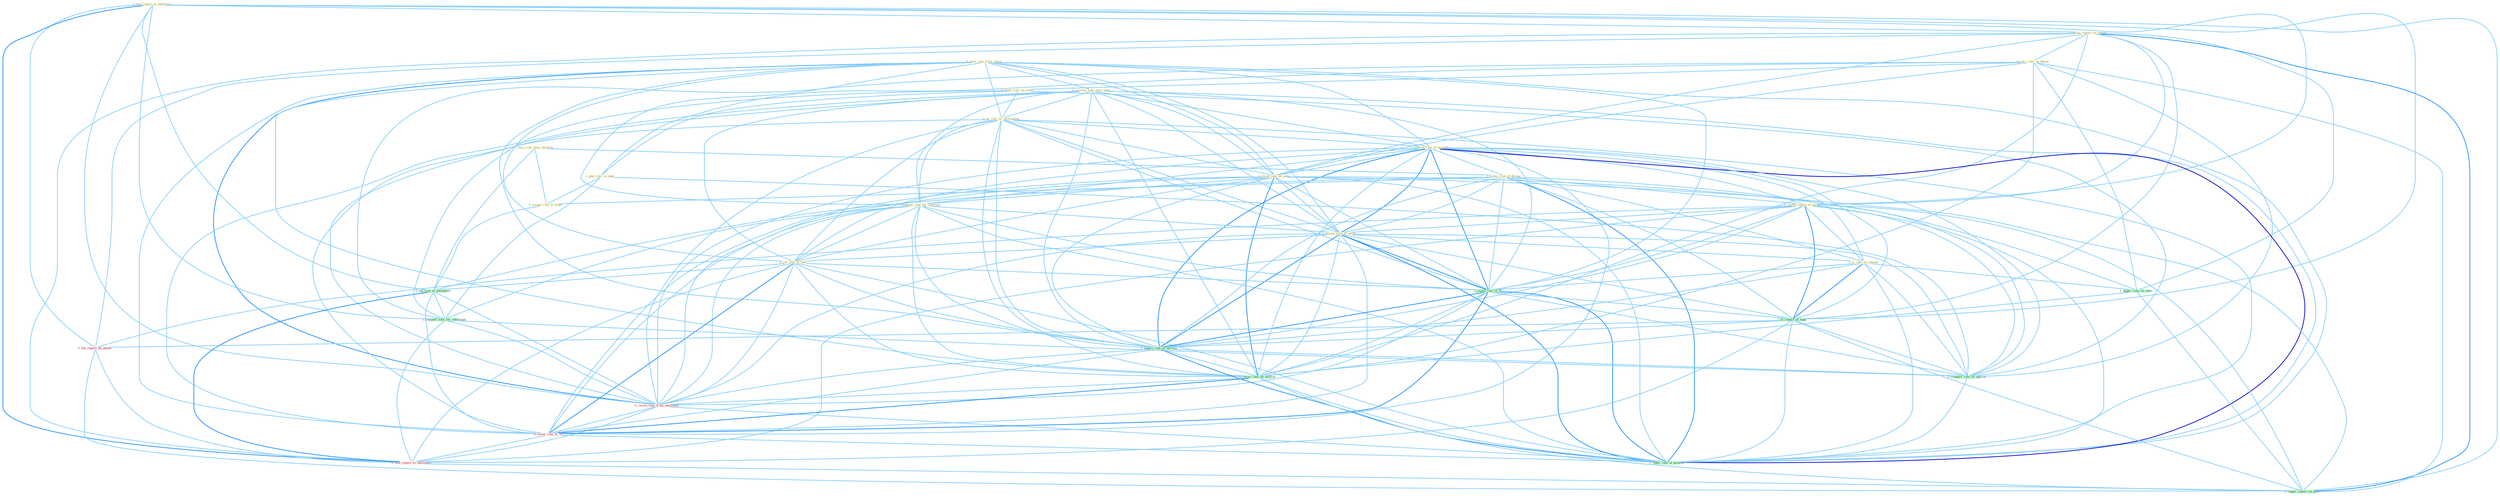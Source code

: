 Graph G{ 
    node
    [shape=polygon,style=filled,width=.5,height=.06,color="#BDFCC9",fixedsize=true,fontsize=4,
    fontcolor="#2f4f4f"];
    {node
    [color="#ffffe0", fontcolor="#8b7d6b"] "0_earn_rate_from_agenc " "1_told_report_at_entitynam " "1_face_risk_than_children " "1_releas_report_on_extent " "0_serv_role_on_bench " "0_ignor_role_as_sourc " "0_increas_rate_over_time " "1_plai_role_in_oper " "0_us_rate_as_instrument " "1_underst_rate_of_growth " "1_reset_rate_on_note " "1_reduc_risk_of_diseas " "1_announc_rate_for_yearnum " "0_accept_risk_in_order " "1_credit_report_of_genocid " "1_assum_rate_of_inflat " "0_cut_rate_to_hold " "1_is_rule_of_journal "}
{node [color="#fff0f5", fontcolor="#b22222"] "0_receiv_rate_from_entitynam " "0_file_report_by_phone " "0_lower_rate_to_% " "0_sent_report_to_entitynam "}
edge [color="#B0E2FF"];

	"0_earn_rate_from_agenc " -- "0_increas_rate_over_time " [w="1", color="#87cefa" ];
	"0_earn_rate_from_agenc " -- "0_us_rate_as_instrument " [w="1", color="#87cefa" ];
	"0_earn_rate_from_agenc " -- "1_underst_rate_of_growth " [w="1", color="#87cefa" ];
	"0_earn_rate_from_agenc " -- "1_reset_rate_on_note " [w="1", color="#87cefa" ];
	"0_earn_rate_from_agenc " -- "1_announc_rate_for_yearnum " [w="1", color="#87cefa" ];
	"0_earn_rate_from_agenc " -- "1_assum_rate_of_inflat " [w="1", color="#87cefa" ];
	"0_earn_rate_from_agenc " -- "0_cut_rate_to_hold " [w="1", color="#87cefa" ];
	"0_earn_rate_from_agenc " -- "1_reach_rate_of_% " [w="1", color="#87cefa" ];
	"0_earn_rate_from_agenc " -- "1_expect_rate_of_increas " [w="1", color="#87cefa" ];
	"0_earn_rate_from_agenc " -- "1_lower_rate_on_million " [w="1", color="#87cefa" ];
	"0_earn_rate_from_agenc " -- "0_receiv_rate_from_entitynam " [w="2", color="#1e90ff" , len=0.8];
	"0_earn_rate_from_agenc " -- "0_lower_rate_to_% " [w="1", color="#87cefa" ];
	"0_earn_rate_from_agenc " -- "1_reduc_rate_of_growth " [w="1", color="#87cefa" ];
	"1_told_report_at_entitynam " -- "1_releas_report_on_extent " [w="1", color="#87cefa" ];
	"1_told_report_at_entitynam " -- "1_credit_report_of_genocid " [w="1", color="#87cefa" ];
	"1_told_report_at_entitynam " -- "1_wa_risk_to_entitynam " [w="1", color="#87cefa" ];
	"1_told_report_at_entitynam " -- "1_support_role_for_entitynam " [w="1", color="#87cefa" ];
	"1_told_report_at_entitynam " -- "1_is_report_of_topic " [w="1", color="#87cefa" ];
	"1_told_report_at_entitynam " -- "0_receiv_rate_from_entitynam " [w="1", color="#87cefa" ];
	"1_told_report_at_entitynam " -- "0_file_report_by_phone " [w="1", color="#87cefa" ];
	"1_told_report_at_entitynam " -- "0_sent_report_to_entitynam " [w="2", color="#1e90ff" , len=0.8];
	"1_told_report_at_entitynam " -- "1_suppli_report_on_plan " [w="1", color="#87cefa" ];
	"1_face_risk_than_children " -- "1_reduc_risk_of_diseas " [w="1", color="#87cefa" ];
	"1_face_risk_than_children " -- "0_accept_risk_in_order " [w="1", color="#87cefa" ];
	"1_face_risk_than_children " -- "1_wa_risk_to_entitynam " [w="1", color="#87cefa" ];
	"1_releas_report_on_extent " -- "0_serv_role_on_bench " [w="1", color="#87cefa" ];
	"1_releas_report_on_extent " -- "1_reset_rate_on_note " [w="1", color="#87cefa" ];
	"1_releas_report_on_extent " -- "1_credit_report_of_genocid " [w="1", color="#87cefa" ];
	"1_releas_report_on_extent " -- "1_impos_rule_on_state " [w="1", color="#87cefa" ];
	"1_releas_report_on_extent " -- "1_is_report_of_topic " [w="1", color="#87cefa" ];
	"1_releas_report_on_extent " -- "1_lower_rate_on_million " [w="1", color="#87cefa" ];
	"1_releas_report_on_extent " -- "0_file_report_by_phone " [w="1", color="#87cefa" ];
	"1_releas_report_on_extent " -- "0_sent_report_to_entitynam " [w="1", color="#87cefa" ];
	"1_releas_report_on_extent " -- "1_suppli_report_on_plan " [w="2", color="#1e90ff" , len=0.8];
	"0_serv_role_on_bench " -- "0_ignor_role_as_sourc " [w="1", color="#87cefa" ];
	"0_serv_role_on_bench " -- "1_plai_role_in_oper " [w="1", color="#87cefa" ];
	"0_serv_role_on_bench " -- "1_reset_rate_on_note " [w="1", color="#87cefa" ];
	"0_serv_role_on_bench " -- "1_impos_rule_on_state " [w="1", color="#87cefa" ];
	"0_serv_role_on_bench " -- "1_support_role_for_entitynam " [w="1", color="#87cefa" ];
	"0_serv_role_on_bench " -- "1_reinforc_role_of_institut " [w="1", color="#87cefa" ];
	"0_serv_role_on_bench " -- "1_lower_rate_on_million " [w="1", color="#87cefa" ];
	"0_serv_role_on_bench " -- "1_suppli_report_on_plan " [w="1", color="#87cefa" ];
	"0_ignor_role_as_sourc " -- "1_plai_role_in_oper " [w="1", color="#87cefa" ];
	"0_ignor_role_as_sourc " -- "0_us_rate_as_instrument " [w="1", color="#87cefa" ];
	"0_ignor_role_as_sourc " -- "1_support_role_for_entitynam " [w="1", color="#87cefa" ];
	"0_ignor_role_as_sourc " -- "1_reinforc_role_of_institut " [w="1", color="#87cefa" ];
	"0_increas_rate_over_time " -- "0_us_rate_as_instrument " [w="1", color="#87cefa" ];
	"0_increas_rate_over_time " -- "1_underst_rate_of_growth " [w="1", color="#87cefa" ];
	"0_increas_rate_over_time " -- "1_reset_rate_on_note " [w="1", color="#87cefa" ];
	"0_increas_rate_over_time " -- "1_announc_rate_for_yearnum " [w="1", color="#87cefa" ];
	"0_increas_rate_over_time " -- "1_assum_rate_of_inflat " [w="1", color="#87cefa" ];
	"0_increas_rate_over_time " -- "0_cut_rate_to_hold " [w="1", color="#87cefa" ];
	"0_increas_rate_over_time " -- "1_reach_rate_of_% " [w="1", color="#87cefa" ];
	"0_increas_rate_over_time " -- "1_expect_rate_of_increas " [w="1", color="#87cefa" ];
	"0_increas_rate_over_time " -- "1_lower_rate_on_million " [w="1", color="#87cefa" ];
	"0_increas_rate_over_time " -- "0_receiv_rate_from_entitynam " [w="1", color="#87cefa" ];
	"0_increas_rate_over_time " -- "0_lower_rate_to_% " [w="1", color="#87cefa" ];
	"0_increas_rate_over_time " -- "1_reduc_rate_of_growth " [w="1", color="#87cefa" ];
	"1_plai_role_in_oper " -- "0_accept_risk_in_order " [w="1", color="#87cefa" ];
	"1_plai_role_in_oper " -- "1_support_role_for_entitynam " [w="1", color="#87cefa" ];
	"1_plai_role_in_oper " -- "1_reinforc_role_of_institut " [w="1", color="#87cefa" ];
	"0_us_rate_as_instrument " -- "1_underst_rate_of_growth " [w="1", color="#87cefa" ];
	"0_us_rate_as_instrument " -- "1_reset_rate_on_note " [w="1", color="#87cefa" ];
	"0_us_rate_as_instrument " -- "1_announc_rate_for_yearnum " [w="1", color="#87cefa" ];
	"0_us_rate_as_instrument " -- "1_assum_rate_of_inflat " [w="1", color="#87cefa" ];
	"0_us_rate_as_instrument " -- "0_cut_rate_to_hold " [w="1", color="#87cefa" ];
	"0_us_rate_as_instrument " -- "1_reach_rate_of_% " [w="1", color="#87cefa" ];
	"0_us_rate_as_instrument " -- "1_expect_rate_of_increas " [w="1", color="#87cefa" ];
	"0_us_rate_as_instrument " -- "1_lower_rate_on_million " [w="1", color="#87cefa" ];
	"0_us_rate_as_instrument " -- "0_receiv_rate_from_entitynam " [w="1", color="#87cefa" ];
	"0_us_rate_as_instrument " -- "0_lower_rate_to_% " [w="1", color="#87cefa" ];
	"0_us_rate_as_instrument " -- "1_reduc_rate_of_growth " [w="1", color="#87cefa" ];
	"1_underst_rate_of_growth " -- "1_reset_rate_on_note " [w="1", color="#87cefa" ];
	"1_underst_rate_of_growth " -- "1_reduc_risk_of_diseas " [w="1", color="#87cefa" ];
	"1_underst_rate_of_growth " -- "1_announc_rate_for_yearnum " [w="1", color="#87cefa" ];
	"1_underst_rate_of_growth " -- "1_credit_report_of_genocid " [w="1", color="#87cefa" ];
	"1_underst_rate_of_growth " -- "1_assum_rate_of_inflat " [w="2", color="#1e90ff" , len=0.8];
	"1_underst_rate_of_growth " -- "0_cut_rate_to_hold " [w="1", color="#87cefa" ];
	"1_underst_rate_of_growth " -- "1_is_rule_of_journal " [w="1", color="#87cefa" ];
	"1_underst_rate_of_growth " -- "1_reach_rate_of_% " [w="2", color="#1e90ff" , len=0.8];
	"1_underst_rate_of_growth " -- "1_is_report_of_topic " [w="1", color="#87cefa" ];
	"1_underst_rate_of_growth " -- "1_expect_rate_of_increas " [w="2", color="#1e90ff" , len=0.8];
	"1_underst_rate_of_growth " -- "1_reinforc_role_of_institut " [w="1", color="#87cefa" ];
	"1_underst_rate_of_growth " -- "1_lower_rate_on_million " [w="1", color="#87cefa" ];
	"1_underst_rate_of_growth " -- "0_receiv_rate_from_entitynam " [w="1", color="#87cefa" ];
	"1_underst_rate_of_growth " -- "0_lower_rate_to_% " [w="1", color="#87cefa" ];
	"1_underst_rate_of_growth " -- "1_reduc_rate_of_growth " [w="3", color="#0000cd" , len=0.6];
	"1_reset_rate_on_note " -- "1_announc_rate_for_yearnum " [w="1", color="#87cefa" ];
	"1_reset_rate_on_note " -- "1_assum_rate_of_inflat " [w="1", color="#87cefa" ];
	"1_reset_rate_on_note " -- "0_cut_rate_to_hold " [w="1", color="#87cefa" ];
	"1_reset_rate_on_note " -- "1_impos_rule_on_state " [w="1", color="#87cefa" ];
	"1_reset_rate_on_note " -- "1_reach_rate_of_% " [w="1", color="#87cefa" ];
	"1_reset_rate_on_note " -- "1_expect_rate_of_increas " [w="1", color="#87cefa" ];
	"1_reset_rate_on_note " -- "1_lower_rate_on_million " [w="2", color="#1e90ff" , len=0.8];
	"1_reset_rate_on_note " -- "0_receiv_rate_from_entitynam " [w="1", color="#87cefa" ];
	"1_reset_rate_on_note " -- "0_lower_rate_to_% " [w="1", color="#87cefa" ];
	"1_reset_rate_on_note " -- "1_suppli_report_on_plan " [w="1", color="#87cefa" ];
	"1_reset_rate_on_note " -- "1_reduc_rate_of_growth " [w="1", color="#87cefa" ];
	"1_reduc_risk_of_diseas " -- "0_accept_risk_in_order " [w="1", color="#87cefa" ];
	"1_reduc_risk_of_diseas " -- "1_credit_report_of_genocid " [w="1", color="#87cefa" ];
	"1_reduc_risk_of_diseas " -- "1_assum_rate_of_inflat " [w="1", color="#87cefa" ];
	"1_reduc_risk_of_diseas " -- "1_is_rule_of_journal " [w="1", color="#87cefa" ];
	"1_reduc_risk_of_diseas " -- "1_wa_risk_to_entitynam " [w="1", color="#87cefa" ];
	"1_reduc_risk_of_diseas " -- "1_reach_rate_of_% " [w="1", color="#87cefa" ];
	"1_reduc_risk_of_diseas " -- "1_is_report_of_topic " [w="1", color="#87cefa" ];
	"1_reduc_risk_of_diseas " -- "1_expect_rate_of_increas " [w="1", color="#87cefa" ];
	"1_reduc_risk_of_diseas " -- "1_reinforc_role_of_institut " [w="1", color="#87cefa" ];
	"1_reduc_risk_of_diseas " -- "1_reduc_rate_of_growth " [w="2", color="#1e90ff" , len=0.8];
	"1_announc_rate_for_yearnum " -- "1_assum_rate_of_inflat " [w="1", color="#87cefa" ];
	"1_announc_rate_for_yearnum " -- "0_cut_rate_to_hold " [w="1", color="#87cefa" ];
	"1_announc_rate_for_yearnum " -- "1_support_role_for_entitynam " [w="1", color="#87cefa" ];
	"1_announc_rate_for_yearnum " -- "1_reach_rate_of_% " [w="1", color="#87cefa" ];
	"1_announc_rate_for_yearnum " -- "1_expect_rate_of_increas " [w="1", color="#87cefa" ];
	"1_announc_rate_for_yearnum " -- "1_lower_rate_on_million " [w="1", color="#87cefa" ];
	"1_announc_rate_for_yearnum " -- "0_receiv_rate_from_entitynam " [w="1", color="#87cefa" ];
	"1_announc_rate_for_yearnum " -- "0_lower_rate_to_% " [w="1", color="#87cefa" ];
	"1_announc_rate_for_yearnum " -- "1_reduc_rate_of_growth " [w="1", color="#87cefa" ];
	"0_accept_risk_in_order " -- "1_wa_risk_to_entitynam " [w="1", color="#87cefa" ];
	"1_credit_report_of_genocid " -- "1_assum_rate_of_inflat " [w="1", color="#87cefa" ];
	"1_credit_report_of_genocid " -- "1_is_rule_of_journal " [w="1", color="#87cefa" ];
	"1_credit_report_of_genocid " -- "1_reach_rate_of_% " [w="1", color="#87cefa" ];
	"1_credit_report_of_genocid " -- "1_is_report_of_topic " [w="2", color="#1e90ff" , len=0.8];
	"1_credit_report_of_genocid " -- "1_expect_rate_of_increas " [w="1", color="#87cefa" ];
	"1_credit_report_of_genocid " -- "1_reinforc_role_of_institut " [w="1", color="#87cefa" ];
	"1_credit_report_of_genocid " -- "0_file_report_by_phone " [w="1", color="#87cefa" ];
	"1_credit_report_of_genocid " -- "0_sent_report_to_entitynam " [w="1", color="#87cefa" ];
	"1_credit_report_of_genocid " -- "1_suppli_report_on_plan " [w="1", color="#87cefa" ];
	"1_credit_report_of_genocid " -- "1_reduc_rate_of_growth " [w="1", color="#87cefa" ];
	"1_assum_rate_of_inflat " -- "0_cut_rate_to_hold " [w="1", color="#87cefa" ];
	"1_assum_rate_of_inflat " -- "1_is_rule_of_journal " [w="1", color="#87cefa" ];
	"1_assum_rate_of_inflat " -- "1_reach_rate_of_% " [w="2", color="#1e90ff" , len=0.8];
	"1_assum_rate_of_inflat " -- "1_is_report_of_topic " [w="1", color="#87cefa" ];
	"1_assum_rate_of_inflat " -- "1_expect_rate_of_increas " [w="2", color="#1e90ff" , len=0.8];
	"1_assum_rate_of_inflat " -- "1_reinforc_role_of_institut " [w="1", color="#87cefa" ];
	"1_assum_rate_of_inflat " -- "1_lower_rate_on_million " [w="1", color="#87cefa" ];
	"1_assum_rate_of_inflat " -- "0_receiv_rate_from_entitynam " [w="1", color="#87cefa" ];
	"1_assum_rate_of_inflat " -- "0_lower_rate_to_% " [w="1", color="#87cefa" ];
	"1_assum_rate_of_inflat " -- "1_reduc_rate_of_growth " [w="2", color="#1e90ff" , len=0.8];
	"0_cut_rate_to_hold " -- "1_wa_risk_to_entitynam " [w="1", color="#87cefa" ];
	"0_cut_rate_to_hold " -- "1_reach_rate_of_% " [w="1", color="#87cefa" ];
	"0_cut_rate_to_hold " -- "1_expect_rate_of_increas " [w="1", color="#87cefa" ];
	"0_cut_rate_to_hold " -- "1_lower_rate_on_million " [w="1", color="#87cefa" ];
	"0_cut_rate_to_hold " -- "0_receiv_rate_from_entitynam " [w="1", color="#87cefa" ];
	"0_cut_rate_to_hold " -- "0_lower_rate_to_% " [w="2", color="#1e90ff" , len=0.8];
	"0_cut_rate_to_hold " -- "0_sent_report_to_entitynam " [w="1", color="#87cefa" ];
	"0_cut_rate_to_hold " -- "1_reduc_rate_of_growth " [w="1", color="#87cefa" ];
	"1_is_rule_of_journal " -- "1_impos_rule_on_state " [w="1", color="#87cefa" ];
	"1_is_rule_of_journal " -- "1_reach_rate_of_% " [w="1", color="#87cefa" ];
	"1_is_rule_of_journal " -- "1_is_report_of_topic " [w="2", color="#1e90ff" , len=0.8];
	"1_is_rule_of_journal " -- "1_expect_rate_of_increas " [w="1", color="#87cefa" ];
	"1_is_rule_of_journal " -- "1_reinforc_role_of_institut " [w="1", color="#87cefa" ];
	"1_is_rule_of_journal " -- "1_reduc_rate_of_growth " [w="1", color="#87cefa" ];
	"1_wa_risk_to_entitynam " -- "1_support_role_for_entitynam " [w="1", color="#87cefa" ];
	"1_wa_risk_to_entitynam " -- "0_receiv_rate_from_entitynam " [w="1", color="#87cefa" ];
	"1_wa_risk_to_entitynam " -- "0_lower_rate_to_% " [w="1", color="#87cefa" ];
	"1_wa_risk_to_entitynam " -- "0_sent_report_to_entitynam " [w="2", color="#1e90ff" , len=0.8];
	"1_impos_rule_on_state " -- "1_lower_rate_on_million " [w="1", color="#87cefa" ];
	"1_impos_rule_on_state " -- "1_suppli_report_on_plan " [w="1", color="#87cefa" ];
	"1_support_role_for_entitynam " -- "1_reinforc_role_of_institut " [w="1", color="#87cefa" ];
	"1_support_role_for_entitynam " -- "0_receiv_rate_from_entitynam " [w="1", color="#87cefa" ];
	"1_support_role_for_entitynam " -- "0_sent_report_to_entitynam " [w="1", color="#87cefa" ];
	"1_reach_rate_of_% " -- "1_is_report_of_topic " [w="1", color="#87cefa" ];
	"1_reach_rate_of_% " -- "1_expect_rate_of_increas " [w="2", color="#1e90ff" , len=0.8];
	"1_reach_rate_of_% " -- "1_reinforc_role_of_institut " [w="1", color="#87cefa" ];
	"1_reach_rate_of_% " -- "1_lower_rate_on_million " [w="1", color="#87cefa" ];
	"1_reach_rate_of_% " -- "0_receiv_rate_from_entitynam " [w="1", color="#87cefa" ];
	"1_reach_rate_of_% " -- "0_lower_rate_to_% " [w="2", color="#1e90ff" , len=0.8];
	"1_reach_rate_of_% " -- "1_reduc_rate_of_growth " [w="2", color="#1e90ff" , len=0.8];
	"1_is_report_of_topic " -- "1_expect_rate_of_increas " [w="1", color="#87cefa" ];
	"1_is_report_of_topic " -- "1_reinforc_role_of_institut " [w="1", color="#87cefa" ];
	"1_is_report_of_topic " -- "0_file_report_by_phone " [w="1", color="#87cefa" ];
	"1_is_report_of_topic " -- "0_sent_report_to_entitynam " [w="1", color="#87cefa" ];
	"1_is_report_of_topic " -- "1_suppli_report_on_plan " [w="1", color="#87cefa" ];
	"1_is_report_of_topic " -- "1_reduc_rate_of_growth " [w="1", color="#87cefa" ];
	"1_expect_rate_of_increas " -- "1_reinforc_role_of_institut " [w="1", color="#87cefa" ];
	"1_expect_rate_of_increas " -- "1_lower_rate_on_million " [w="1", color="#87cefa" ];
	"1_expect_rate_of_increas " -- "0_receiv_rate_from_entitynam " [w="1", color="#87cefa" ];
	"1_expect_rate_of_increas " -- "0_lower_rate_to_% " [w="1", color="#87cefa" ];
	"1_expect_rate_of_increas " -- "1_reduc_rate_of_growth " [w="2", color="#1e90ff" , len=0.8];
	"1_reinforc_role_of_institut " -- "1_reduc_rate_of_growth " [w="1", color="#87cefa" ];
	"1_lower_rate_on_million " -- "0_receiv_rate_from_entitynam " [w="1", color="#87cefa" ];
	"1_lower_rate_on_million " -- "0_lower_rate_to_% " [w="2", color="#1e90ff" , len=0.8];
	"1_lower_rate_on_million " -- "1_suppli_report_on_plan " [w="1", color="#87cefa" ];
	"1_lower_rate_on_million " -- "1_reduc_rate_of_growth " [w="1", color="#87cefa" ];
	"0_receiv_rate_from_entitynam " -- "0_lower_rate_to_% " [w="1", color="#87cefa" ];
	"0_receiv_rate_from_entitynam " -- "0_sent_report_to_entitynam " [w="1", color="#87cefa" ];
	"0_receiv_rate_from_entitynam " -- "1_reduc_rate_of_growth " [w="1", color="#87cefa" ];
	"0_file_report_by_phone " -- "0_sent_report_to_entitynam " [w="1", color="#87cefa" ];
	"0_file_report_by_phone " -- "1_suppli_report_on_plan " [w="1", color="#87cefa" ];
	"0_lower_rate_to_% " -- "0_sent_report_to_entitynam " [w="1", color="#87cefa" ];
	"0_lower_rate_to_% " -- "1_reduc_rate_of_growth " [w="1", color="#87cefa" ];
	"0_sent_report_to_entitynam " -- "1_suppli_report_on_plan " [w="1", color="#87cefa" ];
}